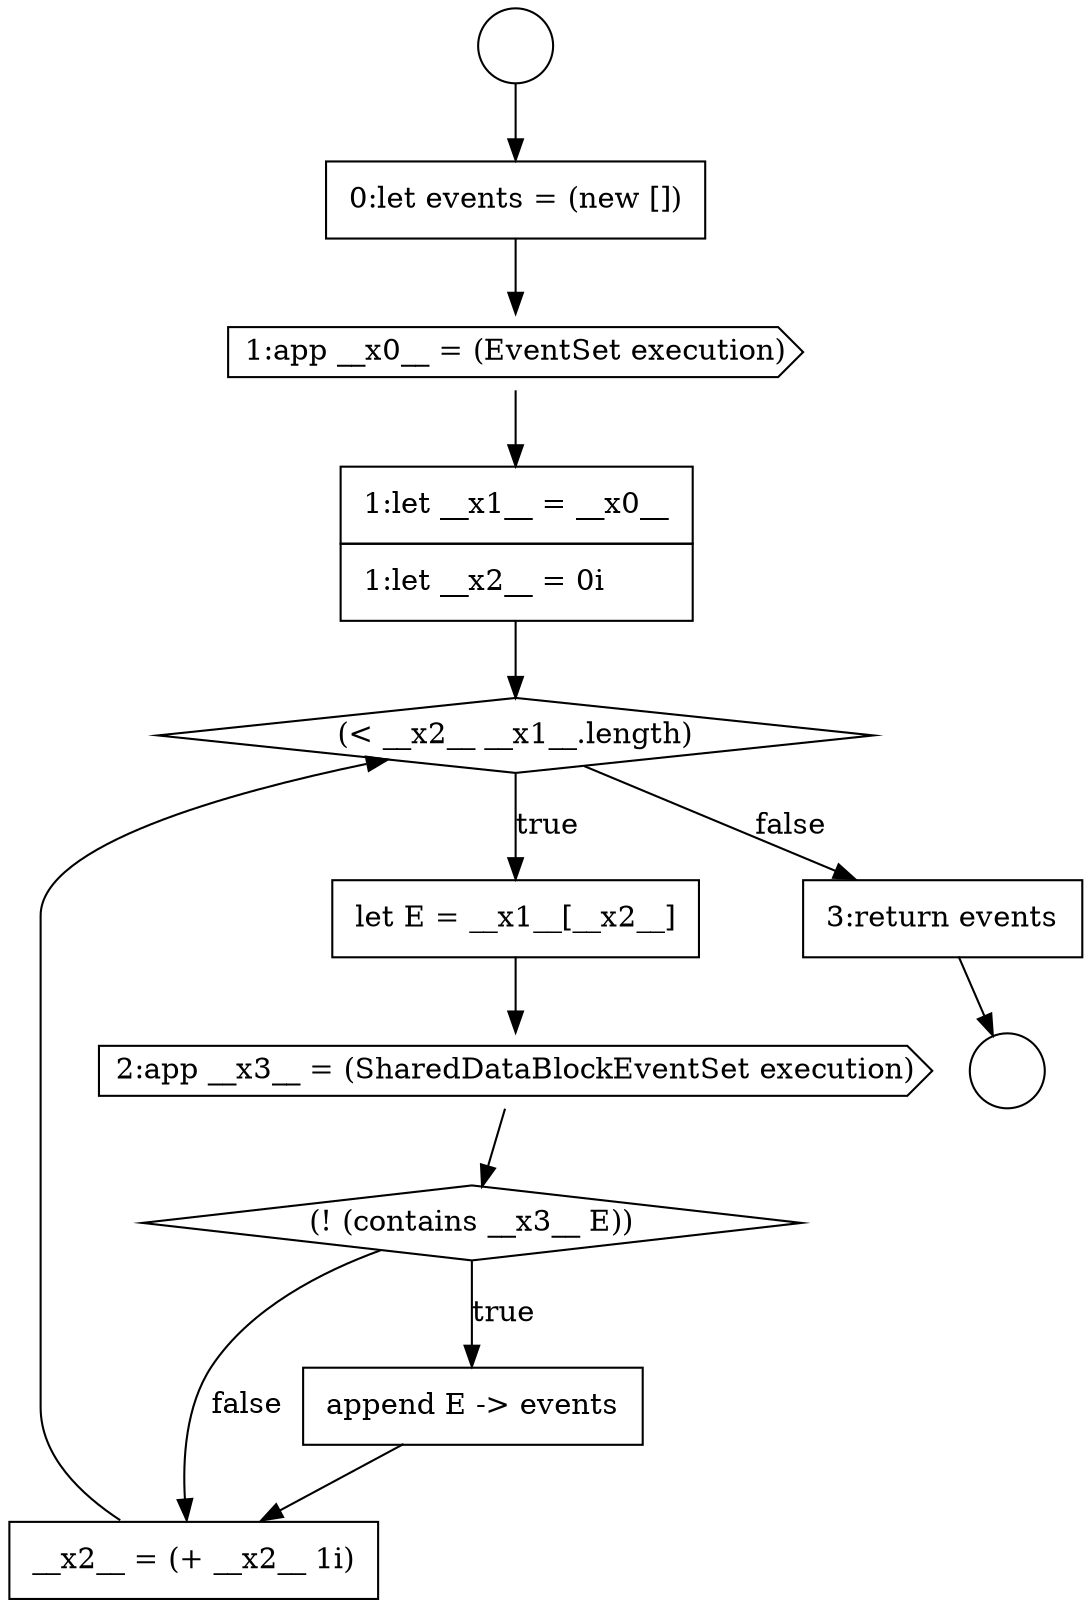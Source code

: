 digraph {
  node19872 [shape=circle label=" " color="black" fillcolor="white" style=filled]
  node19882 [shape=none, margin=0, label=<<font color="black">
    <table border="0" cellborder="1" cellspacing="0" cellpadding="10">
      <tr><td align="left">__x2__ = (+ __x2__ 1i)</td></tr>
    </table>
  </font>> color="black" fillcolor="white" style=filled]
  node19879 [shape=cds, label=<<font color="black">2:app __x3__ = (SharedDataBlockEventSet execution)</font>> color="black" fillcolor="white" style=filled]
  node19878 [shape=none, margin=0, label=<<font color="black">
    <table border="0" cellborder="1" cellspacing="0" cellpadding="10">
      <tr><td align="left">let E = __x1__[__x2__]</td></tr>
    </table>
  </font>> color="black" fillcolor="white" style=filled]
  node19880 [shape=diamond, label=<<font color="black">(! (contains __x3__ E))</font>> color="black" fillcolor="white" style=filled]
  node19876 [shape=none, margin=0, label=<<font color="black">
    <table border="0" cellborder="1" cellspacing="0" cellpadding="10">
      <tr><td align="left">1:let __x1__ = __x0__</td></tr>
      <tr><td align="left">1:let __x2__ = 0i</td></tr>
    </table>
  </font>> color="black" fillcolor="white" style=filled]
  node19883 [shape=none, margin=0, label=<<font color="black">
    <table border="0" cellborder="1" cellspacing="0" cellpadding="10">
      <tr><td align="left">3:return events</td></tr>
    </table>
  </font>> color="black" fillcolor="white" style=filled]
  node19873 [shape=circle label=" " color="black" fillcolor="white" style=filled]
  node19877 [shape=diamond, label=<<font color="black">(&lt; __x2__ __x1__.length)</font>> color="black" fillcolor="white" style=filled]
  node19874 [shape=none, margin=0, label=<<font color="black">
    <table border="0" cellborder="1" cellspacing="0" cellpadding="10">
      <tr><td align="left">0:let events = (new [])</td></tr>
    </table>
  </font>> color="black" fillcolor="white" style=filled]
  node19881 [shape=none, margin=0, label=<<font color="black">
    <table border="0" cellborder="1" cellspacing="0" cellpadding="10">
      <tr><td align="left">append E -&gt; events</td></tr>
    </table>
  </font>> color="black" fillcolor="white" style=filled]
  node19875 [shape=cds, label=<<font color="black">1:app __x0__ = (EventSet execution)</font>> color="black" fillcolor="white" style=filled]
  node19872 -> node19874 [ color="black"]
  node19883 -> node19873 [ color="black"]
  node19876 -> node19877 [ color="black"]
  node19878 -> node19879 [ color="black"]
  node19882 -> node19877 [ color="black"]
  node19880 -> node19881 [label=<<font color="black">true</font>> color="black"]
  node19880 -> node19882 [label=<<font color="black">false</font>> color="black"]
  node19877 -> node19878 [label=<<font color="black">true</font>> color="black"]
  node19877 -> node19883 [label=<<font color="black">false</font>> color="black"]
  node19875 -> node19876 [ color="black"]
  node19881 -> node19882 [ color="black"]
  node19879 -> node19880 [ color="black"]
  node19874 -> node19875 [ color="black"]
}
